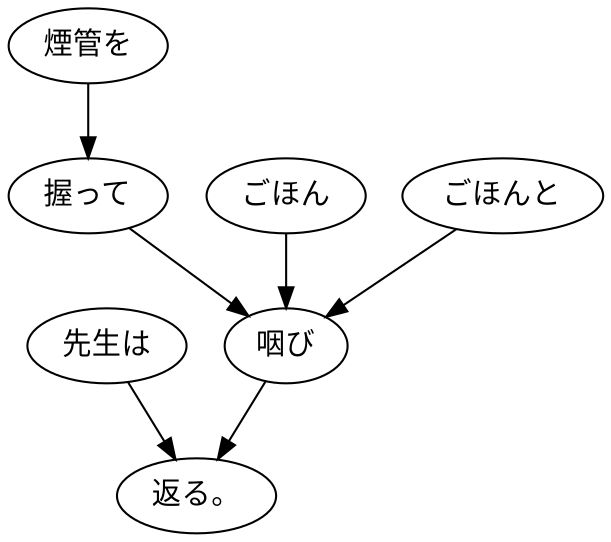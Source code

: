 digraph graph1019 {
	node0 [label="先生は"];
	node1 [label="煙管を"];
	node2 [label="握って"];
	node3 [label="ごほん"];
	node4 [label="ごほんと"];
	node5 [label="咽び"];
	node6 [label="返る。"];
	node0 -> node6;
	node1 -> node2;
	node2 -> node5;
	node3 -> node5;
	node4 -> node5;
	node5 -> node6;
}
